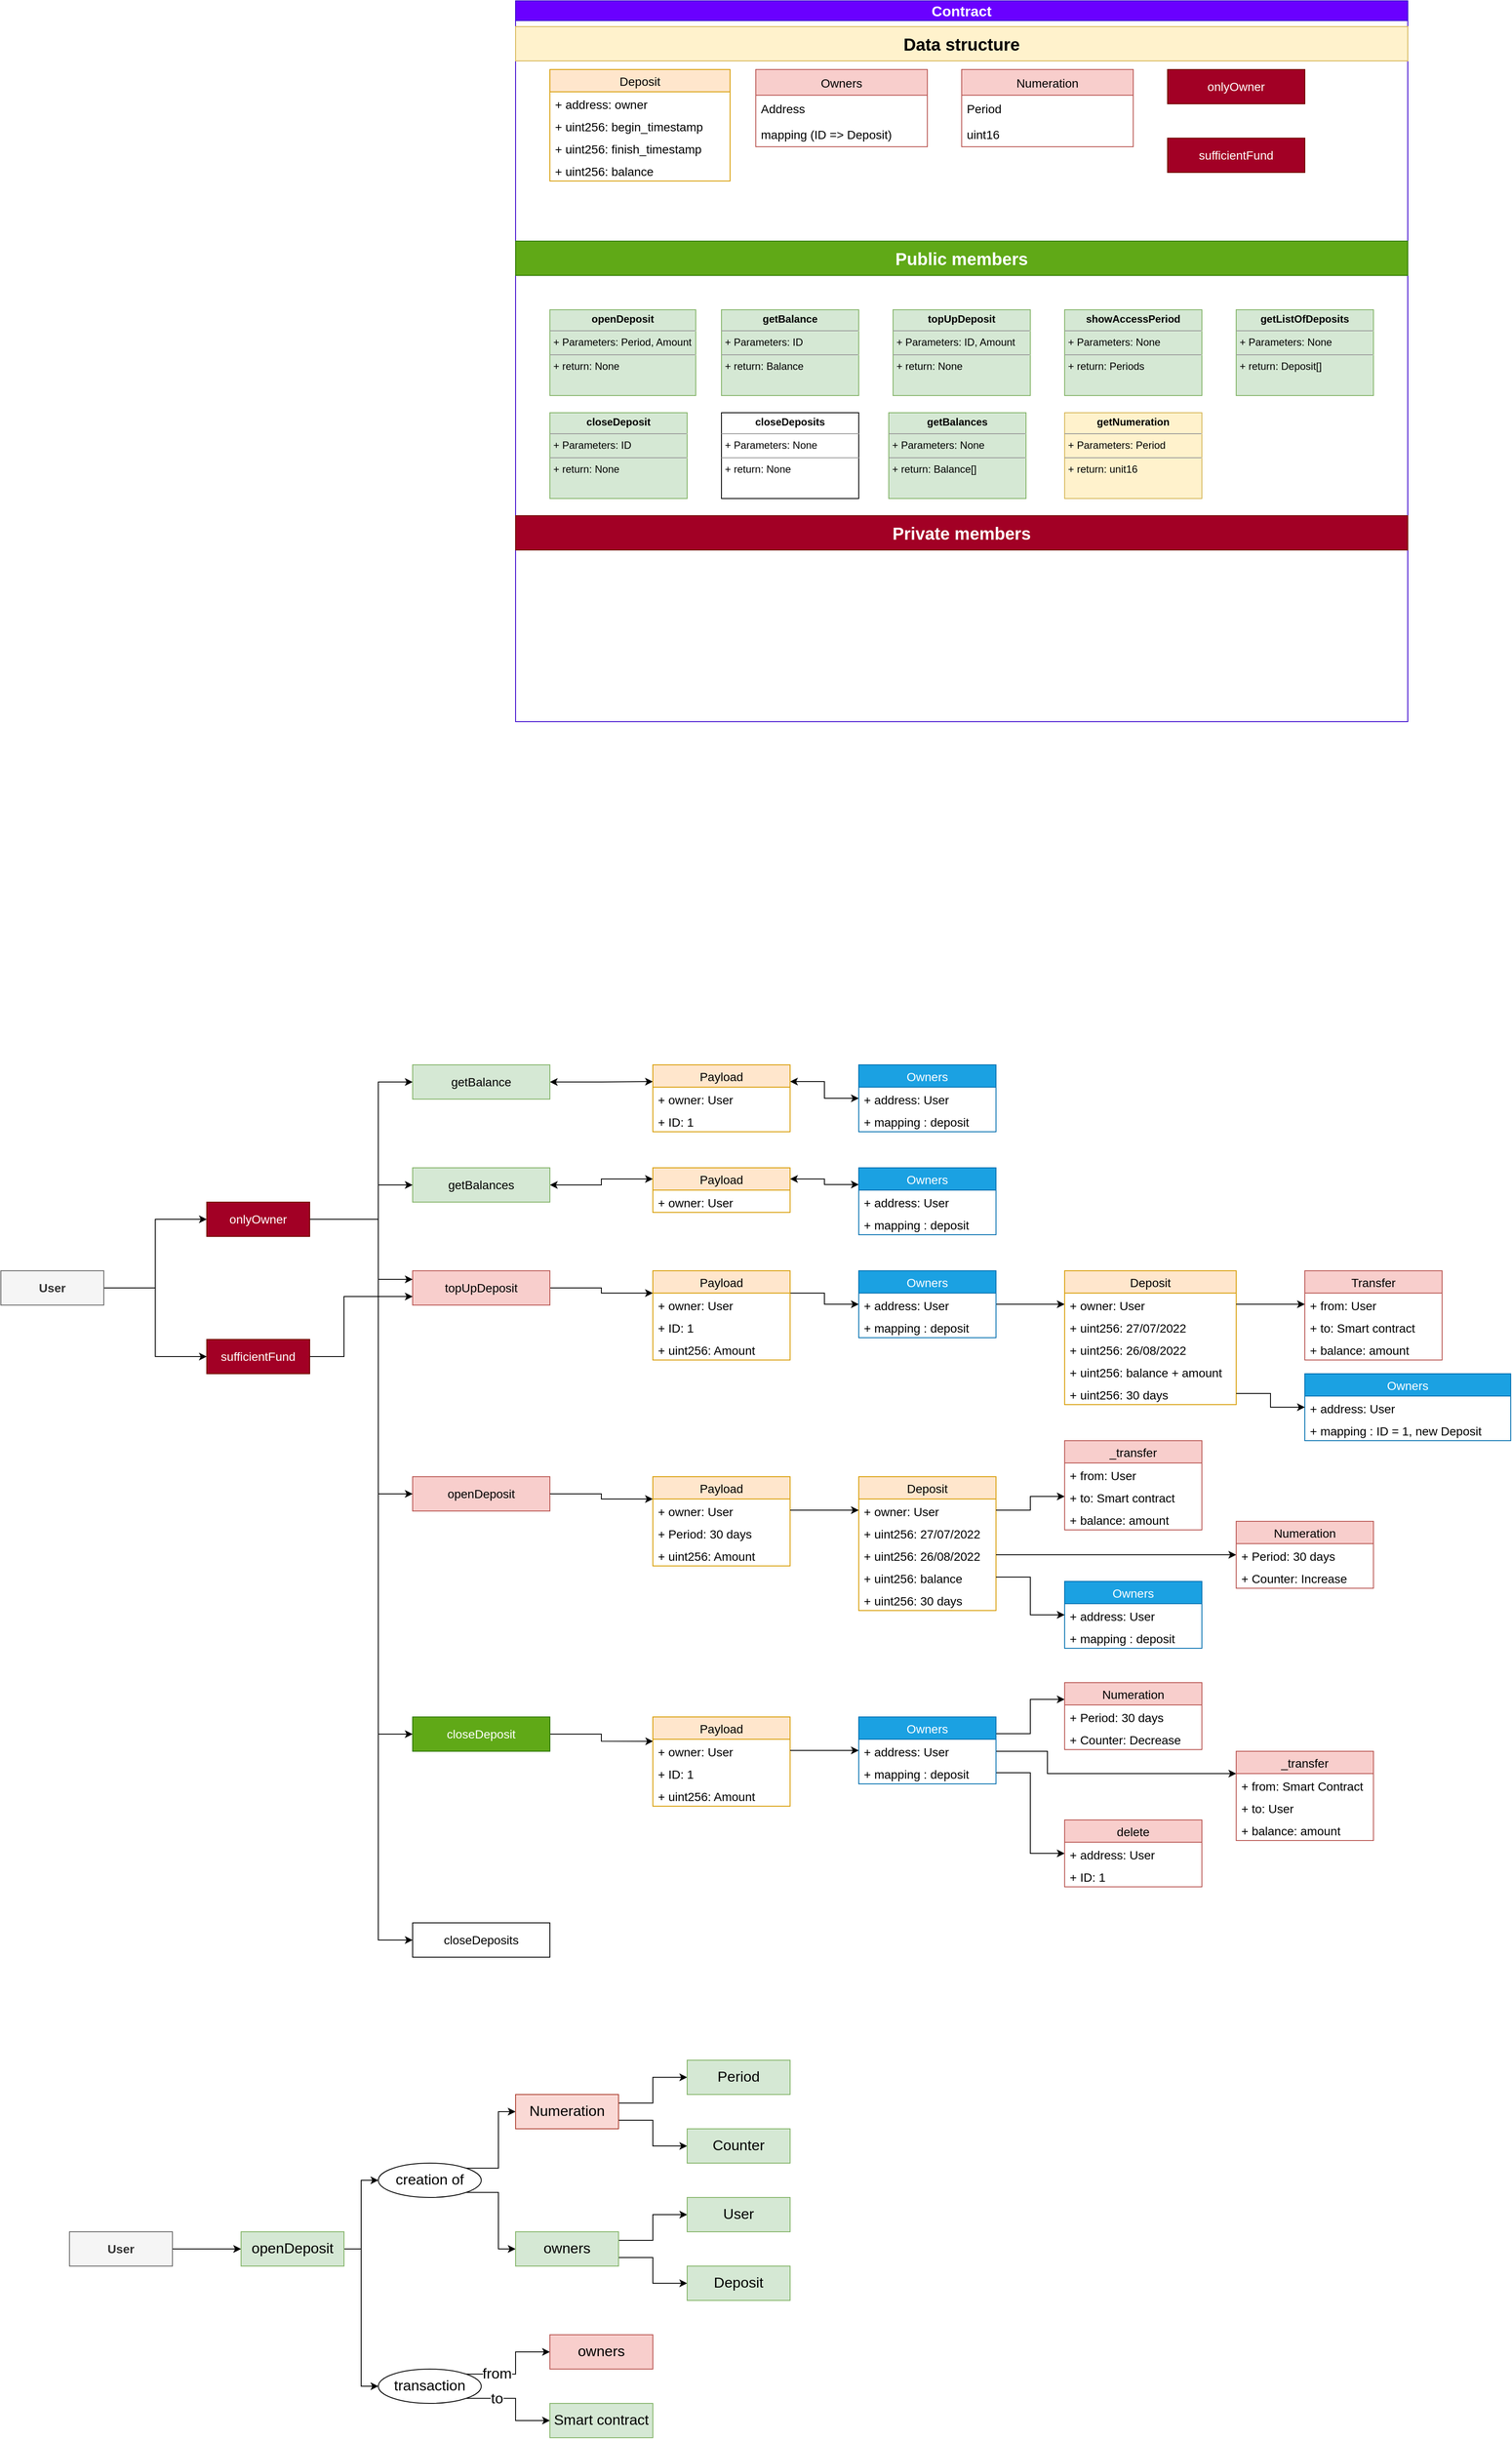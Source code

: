 <mxfile version="19.0.3" type="device"><diagram id="0pJecM3K5SQ004dJm0f8" name="MoneyBox"><mxGraphModel dx="1371" dy="2106" grid="1" gridSize="10" guides="1" tooltips="1" connect="1" arrows="1" fold="1" page="1" pageScale="1" pageWidth="850" pageHeight="1100" math="0" shadow="0"><root><mxCell id="0"/><mxCell id="1" parent="0"/><mxCell id="o9rMFp6t2Yc2cJ548fC6-114" style="edgeStyle=orthogonalEdgeStyle;rounded=0;orthogonalLoop=1;jettySize=auto;html=1;exitX=1;exitY=0.5;exitDx=0;exitDy=0;entryX=0;entryY=0.5;entryDx=0;entryDy=0;fontSize=20;" edge="1" parent="1" source="o9rMFp6t2Yc2cJ548fC6-1" target="o9rMFp6t2Yc2cJ548fC6-111"><mxGeometry relative="1" as="geometry"/></mxCell><mxCell id="o9rMFp6t2Yc2cJ548fC6-115" style="edgeStyle=orthogonalEdgeStyle;rounded=0;orthogonalLoop=1;jettySize=auto;html=1;exitX=1;exitY=0.5;exitDx=0;exitDy=0;entryX=0;entryY=0.5;entryDx=0;entryDy=0;fontSize=20;" edge="1" parent="1" source="o9rMFp6t2Yc2cJ548fC6-1" target="o9rMFp6t2Yc2cJ548fC6-112"><mxGeometry relative="1" as="geometry"/></mxCell><mxCell id="o9rMFp6t2Yc2cJ548fC6-1" value="User" style="rounded=0;whiteSpace=wrap;html=1;fontSize=14;fontStyle=1;fillColor=#f5f5f5;fontColor=#333333;strokeColor=#666666;" vertex="1" parent="1"><mxGeometry x="80" y="880" width="120" height="40" as="geometry"/></mxCell><mxCell id="o9rMFp6t2Yc2cJ548fC6-133" style="edgeStyle=orthogonalEdgeStyle;rounded=0;orthogonalLoop=1;jettySize=auto;html=1;exitX=1;exitY=0.5;exitDx=0;exitDy=0;entryX=0;entryY=0.25;entryDx=0;entryDy=0;fontSize=20;startArrow=classic;startFill=1;" edge="1" parent="1" source="o9rMFp6t2Yc2cJ548fC6-7" target="o9rMFp6t2Yc2cJ548fC6-130"><mxGeometry relative="1" as="geometry"/></mxCell><mxCell id="o9rMFp6t2Yc2cJ548fC6-7" value="getBalances" style="rounded=0;whiteSpace=wrap;html=1;fontSize=14;fillColor=#d5e8d4;strokeColor=#82b366;" vertex="1" parent="1"><mxGeometry x="560" y="760" width="160" height="40" as="geometry"/></mxCell><mxCell id="o9rMFp6t2Yc2cJ548fC6-86" style="edgeStyle=orthogonalEdgeStyle;rounded=0;orthogonalLoop=1;jettySize=auto;html=1;exitX=1;exitY=0.5;exitDx=0;exitDy=0;entryX=0;entryY=0.25;entryDx=0;entryDy=0;fontSize=20;" edge="1" parent="1" source="o9rMFp6t2Yc2cJ548fC6-8" target="o9rMFp6t2Yc2cJ548fC6-82"><mxGeometry relative="1" as="geometry"/></mxCell><mxCell id="o9rMFp6t2Yc2cJ548fC6-8" value="topUpDeposit" style="rounded=0;whiteSpace=wrap;html=1;fontSize=14;fillColor=#f8cecc;strokeColor=#b85450;" vertex="1" parent="1"><mxGeometry x="560" y="880" width="160" height="40" as="geometry"/></mxCell><mxCell id="o9rMFp6t2Yc2cJ548fC6-9" value="openDeposit" style="rounded=0;whiteSpace=wrap;html=1;fontSize=14;fillColor=#f8cecc;strokeColor=#b85450;" vertex="1" parent="1"><mxGeometry x="560" y="1120" width="160" height="40" as="geometry"/></mxCell><mxCell id="o9rMFp6t2Yc2cJ548fC6-144" style="edgeStyle=orthogonalEdgeStyle;rounded=0;orthogonalLoop=1;jettySize=auto;html=1;exitX=1;exitY=0.5;exitDx=0;exitDy=0;entryX=0.002;entryY=0.09;entryDx=0;entryDy=0;entryPerimeter=0;fontSize=20;startArrow=none;startFill=0;" edge="1" parent="1" source="o9rMFp6t2Yc2cJ548fC6-10" target="o9rMFp6t2Yc2cJ548fC6-140"><mxGeometry relative="1" as="geometry"/></mxCell><mxCell id="o9rMFp6t2Yc2cJ548fC6-10" value="closeDeposit" style="rounded=0;whiteSpace=wrap;html=1;fontSize=14;fillColor=#60a917;fontColor=#ffffff;strokeColor=#2D7600;" vertex="1" parent="1"><mxGeometry x="560" y="1400" width="160" height="40" as="geometry"/></mxCell><mxCell id="o9rMFp6t2Yc2cJ548fC6-22" value="Contract" style="swimlane;fontSize=17;fillColor=#6a00ff;strokeColor=#3700CC;fontColor=#ffffff;verticalAlign=bottom;" vertex="1" parent="1"><mxGeometry x="680" y="-600" width="1040" height="840" as="geometry"/></mxCell><mxCell id="o9rMFp6t2Yc2cJ548fC6-2" value="Deposit" style="swimlane;fontStyle=0;childLayout=stackLayout;horizontal=1;startSize=26;fillColor=#ffe6cc;horizontalStack=0;resizeParent=1;resizeParentMax=0;resizeLast=0;collapsible=1;marginBottom=0;fontSize=14;strokeColor=#d79b00;" vertex="1" parent="o9rMFp6t2Yc2cJ548fC6-22"><mxGeometry x="40" y="80" width="210" height="130" as="geometry"/></mxCell><mxCell id="o9rMFp6t2Yc2cJ548fC6-3" value="+ address: owner " style="text;strokeColor=none;fillColor=none;align=left;verticalAlign=top;spacingLeft=4;spacingRight=4;overflow=hidden;rotatable=0;points=[[0,0.5],[1,0.5]];portConstraint=eastwest;fontSize=14;" vertex="1" parent="o9rMFp6t2Yc2cJ548fC6-2"><mxGeometry y="26" width="210" height="26" as="geometry"/></mxCell><mxCell id="o9rMFp6t2Yc2cJ548fC6-4" value="+ uint256: begin_timestamp" style="text;strokeColor=none;fillColor=none;align=left;verticalAlign=top;spacingLeft=4;spacingRight=4;overflow=hidden;rotatable=0;points=[[0,0.5],[1,0.5]];portConstraint=eastwest;fontSize=14;" vertex="1" parent="o9rMFp6t2Yc2cJ548fC6-2"><mxGeometry y="52" width="210" height="26" as="geometry"/></mxCell><mxCell id="o9rMFp6t2Yc2cJ548fC6-5" value="+ uint256: finish_timestamp" style="text;strokeColor=none;fillColor=none;align=left;verticalAlign=top;spacingLeft=4;spacingRight=4;overflow=hidden;rotatable=0;points=[[0,0.5],[1,0.5]];portConstraint=eastwest;fontSize=14;" vertex="1" parent="o9rMFp6t2Yc2cJ548fC6-2"><mxGeometry y="78" width="210" height="26" as="geometry"/></mxCell><mxCell id="o9rMFp6t2Yc2cJ548fC6-6" value="+ uint256: balance" style="text;strokeColor=none;fillColor=none;align=left;verticalAlign=top;spacingLeft=4;spacingRight=4;overflow=hidden;rotatable=0;points=[[0,0.5],[1,0.5]];portConstraint=eastwest;fontSize=14;" vertex="1" parent="o9rMFp6t2Yc2cJ548fC6-2"><mxGeometry y="104" width="210" height="26" as="geometry"/></mxCell><mxCell id="o9rMFp6t2Yc2cJ548fC6-34" value="Owners" style="swimlane;fontStyle=0;childLayout=stackLayout;horizontal=1;startSize=30;horizontalStack=0;resizeParent=1;resizeParentMax=0;resizeLast=0;collapsible=1;marginBottom=0;fontSize=14;fillColor=#f8cecc;strokeColor=#b85450;" vertex="1" parent="o9rMFp6t2Yc2cJ548fC6-22"><mxGeometry x="280" y="80" width="200" height="90" as="geometry"/></mxCell><mxCell id="o9rMFp6t2Yc2cJ548fC6-35" value="Address" style="text;strokeColor=none;fillColor=none;align=left;verticalAlign=middle;spacingLeft=4;spacingRight=4;overflow=hidden;points=[[0,0.5],[1,0.5]];portConstraint=eastwest;rotatable=0;fontSize=14;" vertex="1" parent="o9rMFp6t2Yc2cJ548fC6-34"><mxGeometry y="30" width="200" height="30" as="geometry"/></mxCell><mxCell id="o9rMFp6t2Yc2cJ548fC6-36" value="mapping (ID =&gt; Deposit)" style="text;strokeColor=none;fillColor=none;align=left;verticalAlign=middle;spacingLeft=4;spacingRight=4;overflow=hidden;points=[[0,0.5],[1,0.5]];portConstraint=eastwest;rotatable=0;fontSize=14;" vertex="1" parent="o9rMFp6t2Yc2cJ548fC6-34"><mxGeometry y="60" width="200" height="30" as="geometry"/></mxCell><mxCell id="o9rMFp6t2Yc2cJ548fC6-109" value="onlyOwner" style="rounded=0;whiteSpace=wrap;html=1;fontSize=14;fillColor=#a20025;strokeColor=#6F0000;fontColor=#ffffff;" vertex="1" parent="o9rMFp6t2Yc2cJ548fC6-22"><mxGeometry x="760" y="80" width="160" height="40" as="geometry"/></mxCell><mxCell id="o9rMFp6t2Yc2cJ548fC6-110" value="sufficientFund" style="rounded=0;whiteSpace=wrap;html=1;fontSize=14;fillColor=#a20025;strokeColor=#6F0000;fontColor=#ffffff;" vertex="1" parent="o9rMFp6t2Yc2cJ548fC6-22"><mxGeometry x="760" y="160" width="160" height="40" as="geometry"/></mxCell><mxCell id="o9rMFp6t2Yc2cJ548fC6-145" value="Private members" style="rounded=0;whiteSpace=wrap;html=1;fontSize=20;fillColor=#a20025;fontColor=#ffffff;strokeColor=#6F0000;fontStyle=1" vertex="1" parent="o9rMFp6t2Yc2cJ548fC6-22"><mxGeometry y="600" width="1040" height="40" as="geometry"/></mxCell><mxCell id="o9rMFp6t2Yc2cJ548fC6-146" value="Public members" style="rounded=0;whiteSpace=wrap;html=1;fontSize=20;fillColor=#60a917;fontColor=#ffffff;strokeColor=#2D7600;fontStyle=1" vertex="1" parent="o9rMFp6t2Yc2cJ548fC6-22"><mxGeometry y="280" width="1040" height="40" as="geometry"/></mxCell><mxCell id="o9rMFp6t2Yc2cJ548fC6-147" value="Data structure" style="rounded=0;whiteSpace=wrap;html=1;fontSize=20;fillColor=#fff2cc;strokeColor=#d6b656;fontStyle=1" vertex="1" parent="o9rMFp6t2Yc2cJ548fC6-22"><mxGeometry y="30" width="1040" height="40" as="geometry"/></mxCell><mxCell id="o9rMFp6t2Yc2cJ548fC6-163" value="&lt;p style=&quot;margin:0px;margin-top:4px;text-align:center;&quot;&gt;&lt;b&gt;getBalance&lt;/b&gt;&lt;/p&gt;&lt;hr size=&quot;1&quot;&gt;&lt;p style=&quot;margin:0px;margin-left:4px;&quot;&gt;+ Parameters: ID&lt;/p&gt;&lt;hr size=&quot;1&quot;&gt;&lt;p style=&quot;margin:0px;margin-left:4px;&quot;&gt;+ return: Balance&lt;/p&gt;" style="verticalAlign=top;align=left;overflow=fill;fontSize=12;fontFamily=Helvetica;html=1;fillColor=#d5e8d4;strokeColor=#82b366;" vertex="1" parent="o9rMFp6t2Yc2cJ548fC6-22"><mxGeometry x="240" y="360" width="160" height="100" as="geometry"/></mxCell><mxCell id="o9rMFp6t2Yc2cJ548fC6-164" value="&lt;p style=&quot;margin:0px;margin-top:4px;text-align:center;&quot;&gt;&lt;b&gt;getBalances&lt;/b&gt;&lt;/p&gt;&lt;hr size=&quot;1&quot;&gt;&lt;p style=&quot;margin:0px;margin-left:4px;&quot;&gt;+ Parameters: None&lt;/p&gt;&lt;hr size=&quot;1&quot;&gt;&lt;p style=&quot;margin:0px;margin-left:4px;&quot;&gt;+ return: Balance[]&lt;/p&gt;" style="verticalAlign=top;align=left;overflow=fill;fontSize=12;fontFamily=Helvetica;html=1;fillColor=#d5e8d4;strokeColor=#82b366;" vertex="1" parent="o9rMFp6t2Yc2cJ548fC6-22"><mxGeometry x="435" y="480" width="160" height="100" as="geometry"/></mxCell><mxCell id="o9rMFp6t2Yc2cJ548fC6-165" value="&lt;p style=&quot;margin:0px;margin-top:4px;text-align:center;&quot;&gt;&lt;b&gt;closeDeposit&lt;/b&gt;&lt;/p&gt;&lt;hr size=&quot;1&quot;&gt;&lt;p style=&quot;margin:0px;margin-left:4px;&quot;&gt;+ Parameters: ID&lt;/p&gt;&lt;hr size=&quot;1&quot;&gt;&lt;p style=&quot;margin:0px;margin-left:4px;&quot;&gt;+ return: None&lt;/p&gt;" style="verticalAlign=top;align=left;overflow=fill;fontSize=12;fontFamily=Helvetica;html=1;fillColor=#d5e8d4;strokeColor=#82b366;" vertex="1" parent="o9rMFp6t2Yc2cJ548fC6-22"><mxGeometry x="40" y="480" width="160" height="100" as="geometry"/></mxCell><mxCell id="o9rMFp6t2Yc2cJ548fC6-166" value="&lt;p style=&quot;margin:0px;margin-top:4px;text-align:center;&quot;&gt;&lt;b&gt;openDeposit&lt;/b&gt;&lt;/p&gt;&lt;hr size=&quot;1&quot;&gt;&lt;p style=&quot;margin:0px;margin-left:4px;&quot;&gt;+ Parameters: Period, Amount&lt;/p&gt;&lt;hr size=&quot;1&quot;&gt;&lt;p style=&quot;margin:0px;margin-left:4px;&quot;&gt;+ return: None&lt;/p&gt;" style="verticalAlign=top;align=left;overflow=fill;fontSize=12;fontFamily=Helvetica;html=1;fillColor=#d5e8d4;strokeColor=#82b366;" vertex="1" parent="o9rMFp6t2Yc2cJ548fC6-22"><mxGeometry x="40" y="360" width="170" height="100" as="geometry"/></mxCell><mxCell id="o9rMFp6t2Yc2cJ548fC6-167" value="&lt;p style=&quot;margin:0px;margin-top:4px;text-align:center;&quot;&gt;&lt;b&gt;topUpDeposit&lt;/b&gt;&lt;/p&gt;&lt;hr size=&quot;1&quot;&gt;&lt;p style=&quot;margin:0px;margin-left:4px;&quot;&gt;+ Parameters: ID, Amount&lt;/p&gt;&lt;hr size=&quot;1&quot;&gt;&lt;p style=&quot;margin:0px;margin-left:4px;&quot;&gt;+ return: None&lt;/p&gt;" style="verticalAlign=top;align=left;overflow=fill;fontSize=12;fontFamily=Helvetica;html=1;fillColor=#d5e8d4;strokeColor=#82b366;" vertex="1" parent="o9rMFp6t2Yc2cJ548fC6-22"><mxGeometry x="440" y="360" width="160" height="100" as="geometry"/></mxCell><mxCell id="o9rMFp6t2Yc2cJ548fC6-168" value="&lt;p style=&quot;margin:0px;margin-top:4px;text-align:center;&quot;&gt;&lt;b&gt;showAccessPeriod&lt;/b&gt;&lt;/p&gt;&lt;hr size=&quot;1&quot;&gt;&lt;p style=&quot;margin:0px;margin-left:4px;&quot;&gt;+ Parameters: None&lt;/p&gt;&lt;hr size=&quot;1&quot;&gt;&lt;p style=&quot;margin:0px;margin-left:4px;&quot;&gt;+ return: Periods&lt;/p&gt;" style="verticalAlign=top;align=left;overflow=fill;fontSize=12;fontFamily=Helvetica;html=1;fillColor=#d5e8d4;strokeColor=#82b366;" vertex="1" parent="o9rMFp6t2Yc2cJ548fC6-22"><mxGeometry x="640" y="360" width="160" height="100" as="geometry"/></mxCell><mxCell id="o9rMFp6t2Yc2cJ548fC6-184" value="Numeration" style="swimlane;fontStyle=0;childLayout=stackLayout;horizontal=1;startSize=30;horizontalStack=0;resizeParent=1;resizeParentMax=0;resizeLast=0;collapsible=1;marginBottom=0;fontSize=14;fillColor=#f8cecc;strokeColor=#b85450;" vertex="1" parent="o9rMFp6t2Yc2cJ548fC6-22"><mxGeometry x="520" y="80" width="200" height="90" as="geometry"/></mxCell><mxCell id="o9rMFp6t2Yc2cJ548fC6-185" value="Period" style="text;strokeColor=none;fillColor=none;align=left;verticalAlign=middle;spacingLeft=4;spacingRight=4;overflow=hidden;points=[[0,0.5],[1,0.5]];portConstraint=eastwest;rotatable=0;fontSize=14;" vertex="1" parent="o9rMFp6t2Yc2cJ548fC6-184"><mxGeometry y="30" width="200" height="30" as="geometry"/></mxCell><mxCell id="o9rMFp6t2Yc2cJ548fC6-186" value="uint16" style="text;strokeColor=none;fillColor=none;align=left;verticalAlign=middle;spacingLeft=4;spacingRight=4;overflow=hidden;points=[[0,0.5],[1,0.5]];portConstraint=eastwest;rotatable=0;fontSize=14;" vertex="1" parent="o9rMFp6t2Yc2cJ548fC6-184"><mxGeometry y="60" width="200" height="30" as="geometry"/></mxCell><mxCell id="o9rMFp6t2Yc2cJ548fC6-201" value="&lt;p style=&quot;margin:0px;margin-top:4px;text-align:center;&quot;&gt;&lt;b&gt;getNumeration&lt;/b&gt;&lt;/p&gt;&lt;hr size=&quot;1&quot;&gt;&lt;p style=&quot;margin:0px;margin-left:4px;&quot;&gt;+ Parameters: Period&lt;/p&gt;&lt;hr size=&quot;1&quot;&gt;&lt;p style=&quot;margin:0px;margin-left:4px;&quot;&gt;+ return: unit16&lt;/p&gt;" style="verticalAlign=top;align=left;overflow=fill;fontSize=12;fontFamily=Helvetica;html=1;fillColor=#fff2cc;strokeColor=#d6b656;" vertex="1" parent="o9rMFp6t2Yc2cJ548fC6-22"><mxGeometry x="640" y="480" width="160" height="100" as="geometry"/></mxCell><mxCell id="o9rMFp6t2Yc2cJ548fC6-243" value="&lt;p style=&quot;margin:0px;margin-top:4px;text-align:center;&quot;&gt;&lt;b&gt;closeDeposits&lt;/b&gt;&lt;/p&gt;&lt;hr size=&quot;1&quot;&gt;&lt;p style=&quot;margin:0px;margin-left:4px;&quot;&gt;+ Parameters: None&lt;/p&gt;&lt;hr size=&quot;1&quot;&gt;&lt;p style=&quot;margin:0px;margin-left:4px;&quot;&gt;+ return: None&lt;/p&gt;" style="verticalAlign=top;align=left;overflow=fill;fontSize=12;fontFamily=Helvetica;html=1;fillColor=none;" vertex="1" parent="o9rMFp6t2Yc2cJ548fC6-22"><mxGeometry x="240" y="480" width="160" height="100" as="geometry"/></mxCell><mxCell id="o9rMFp6t2Yc2cJ548fC6-246" value="&lt;p style=&quot;margin:0px;margin-top:4px;text-align:center;&quot;&gt;&lt;b&gt;getListOfDeposits&lt;/b&gt;&lt;/p&gt;&lt;hr size=&quot;1&quot;&gt;&lt;p style=&quot;margin:0px;margin-left:4px;&quot;&gt;+ Parameters: None&lt;/p&gt;&lt;hr size=&quot;1&quot;&gt;&lt;p style=&quot;margin:0px;margin-left:4px;&quot;&gt;+ return: Deposit[]&lt;/p&gt;" style="verticalAlign=top;align=left;overflow=fill;fontSize=12;fontFamily=Helvetica;html=1;fillColor=#d5e8d4;strokeColor=#82b366;" vertex="1" parent="o9rMFp6t2Yc2cJ548fC6-22"><mxGeometry x="840" y="360" width="160" height="100" as="geometry"/></mxCell><mxCell id="o9rMFp6t2Yc2cJ548fC6-78" style="edgeStyle=orthogonalEdgeStyle;rounded=0;orthogonalLoop=1;jettySize=auto;html=1;entryX=0;entryY=0.25;entryDx=0;entryDy=0;fontSize=20;exitX=1;exitY=0.5;exitDx=0;exitDy=0;" edge="1" parent="1" source="o9rMFp6t2Yc2cJ548fC6-9" target="o9rMFp6t2Yc2cJ548fC6-45"><mxGeometry relative="1" as="geometry"><mxPoint x="760" y="1060" as="sourcePoint"/></mxGeometry></mxCell><mxCell id="o9rMFp6t2Yc2cJ548fC6-39" value="Deposit" style="swimlane;fontStyle=0;childLayout=stackLayout;horizontal=1;startSize=26;fillColor=#ffe6cc;horizontalStack=0;resizeParent=1;resizeParentMax=0;resizeLast=0;collapsible=1;marginBottom=0;fontSize=14;strokeColor=#d79b00;" vertex="1" parent="1"><mxGeometry x="1080" y="1120" width="160" height="156" as="geometry"/></mxCell><mxCell id="o9rMFp6t2Yc2cJ548fC6-40" value="+ owner: User " style="text;strokeColor=none;fillColor=none;align=left;verticalAlign=top;spacingLeft=4;spacingRight=4;overflow=hidden;rotatable=0;points=[[0,0.5],[1,0.5]];portConstraint=eastwest;fontSize=14;" vertex="1" parent="o9rMFp6t2Yc2cJ548fC6-39"><mxGeometry y="26" width="160" height="26" as="geometry"/></mxCell><mxCell id="o9rMFp6t2Yc2cJ548fC6-41" value="+ uint256: 27/07/2022" style="text;strokeColor=none;fillColor=none;align=left;verticalAlign=top;spacingLeft=4;spacingRight=4;overflow=hidden;rotatable=0;points=[[0,0.5],[1,0.5]];portConstraint=eastwest;fontSize=14;" vertex="1" parent="o9rMFp6t2Yc2cJ548fC6-39"><mxGeometry y="52" width="160" height="26" as="geometry"/></mxCell><mxCell id="o9rMFp6t2Yc2cJ548fC6-42" value="+ uint256: 26/08/2022" style="text;strokeColor=none;fillColor=none;align=left;verticalAlign=top;spacingLeft=4;spacingRight=4;overflow=hidden;rotatable=0;points=[[0,0.5],[1,0.5]];portConstraint=eastwest;fontSize=14;" vertex="1" parent="o9rMFp6t2Yc2cJ548fC6-39"><mxGeometry y="78" width="160" height="26" as="geometry"/></mxCell><mxCell id="o9rMFp6t2Yc2cJ548fC6-43" value="+ uint256: balance" style="text;strokeColor=none;fillColor=none;align=left;verticalAlign=top;spacingLeft=4;spacingRight=4;overflow=hidden;rotatable=0;points=[[0,0.5],[1,0.5]];portConstraint=eastwest;fontSize=14;" vertex="1" parent="o9rMFp6t2Yc2cJ548fC6-39"><mxGeometry y="104" width="160" height="26" as="geometry"/></mxCell><mxCell id="o9rMFp6t2Yc2cJ548fC6-64" value="+ uint256: 30 days" style="text;strokeColor=none;fillColor=none;align=left;verticalAlign=top;spacingLeft=4;spacingRight=4;overflow=hidden;rotatable=0;points=[[0,0.5],[1,0.5]];portConstraint=eastwest;fontSize=14;" vertex="1" parent="o9rMFp6t2Yc2cJ548fC6-39"><mxGeometry y="130" width="160" height="26" as="geometry"/></mxCell><mxCell id="o9rMFp6t2Yc2cJ548fC6-45" value="Payload" style="swimlane;fontStyle=0;childLayout=stackLayout;horizontal=1;startSize=26;fillColor=#ffe6cc;horizontalStack=0;resizeParent=1;resizeParentMax=0;resizeLast=0;collapsible=1;marginBottom=0;fontSize=14;strokeColor=#d79b00;" vertex="1" parent="1"><mxGeometry x="840" y="1120" width="160" height="104" as="geometry"/></mxCell><mxCell id="o9rMFp6t2Yc2cJ548fC6-46" value="+ owner: User " style="text;strokeColor=none;fillColor=none;align=left;verticalAlign=top;spacingLeft=4;spacingRight=4;overflow=hidden;rotatable=0;points=[[0,0.5],[1,0.5]];portConstraint=eastwest;fontSize=14;" vertex="1" parent="o9rMFp6t2Yc2cJ548fC6-45"><mxGeometry y="26" width="160" height="26" as="geometry"/></mxCell><mxCell id="o9rMFp6t2Yc2cJ548fC6-48" value="+ Period: 30 days" style="text;strokeColor=none;fillColor=none;align=left;verticalAlign=top;spacingLeft=4;spacingRight=4;overflow=hidden;rotatable=0;points=[[0,0.5],[1,0.5]];portConstraint=eastwest;fontSize=14;" vertex="1" parent="o9rMFp6t2Yc2cJ548fC6-45"><mxGeometry y="52" width="160" height="26" as="geometry"/></mxCell><mxCell id="o9rMFp6t2Yc2cJ548fC6-49" value="+ uint256: Amount" style="text;strokeColor=none;fillColor=none;align=left;verticalAlign=top;spacingLeft=4;spacingRight=4;overflow=hidden;rotatable=0;points=[[0,0.5],[1,0.5]];portConstraint=eastwest;fontSize=14;" vertex="1" parent="o9rMFp6t2Yc2cJ548fC6-45"><mxGeometry y="78" width="160" height="26" as="geometry"/></mxCell><mxCell id="o9rMFp6t2Yc2cJ548fC6-51" value="_transfer" style="swimlane;fontStyle=0;childLayout=stackLayout;horizontal=1;startSize=26;fillColor=#f8cecc;horizontalStack=0;resizeParent=1;resizeParentMax=0;resizeLast=0;collapsible=1;marginBottom=0;fontSize=14;strokeColor=#b85450;" vertex="1" parent="1"><mxGeometry x="1320" y="1078" width="160" height="104" as="geometry"/></mxCell><mxCell id="o9rMFp6t2Yc2cJ548fC6-52" value="+ from: User " style="text;strokeColor=none;fillColor=none;align=left;verticalAlign=top;spacingLeft=4;spacingRight=4;overflow=hidden;rotatable=0;points=[[0,0.5],[1,0.5]];portConstraint=eastwest;fontSize=14;" vertex="1" parent="o9rMFp6t2Yc2cJ548fC6-51"><mxGeometry y="26" width="160" height="26" as="geometry"/></mxCell><mxCell id="o9rMFp6t2Yc2cJ548fC6-53" value="+ to: Smart contract" style="text;strokeColor=none;fillColor=none;align=left;verticalAlign=top;spacingLeft=4;spacingRight=4;overflow=hidden;rotatable=0;points=[[0,0.5],[1,0.5]];portConstraint=eastwest;fontSize=14;" vertex="1" parent="o9rMFp6t2Yc2cJ548fC6-51"><mxGeometry y="52" width="160" height="26" as="geometry"/></mxCell><mxCell id="o9rMFp6t2Yc2cJ548fC6-54" value="+ balance: amount" style="text;strokeColor=none;fillColor=none;align=left;verticalAlign=top;spacingLeft=4;spacingRight=4;overflow=hidden;rotatable=0;points=[[0,0.5],[1,0.5]];portConstraint=eastwest;fontSize=14;" vertex="1" parent="o9rMFp6t2Yc2cJ548fC6-51"><mxGeometry y="78" width="160" height="26" as="geometry"/></mxCell><mxCell id="o9rMFp6t2Yc2cJ548fC6-57" style="edgeStyle=orthogonalEdgeStyle;rounded=0;orthogonalLoop=1;jettySize=auto;html=1;exitX=1;exitY=0.5;exitDx=0;exitDy=0;entryX=0;entryY=0.5;entryDx=0;entryDy=0;fontSize=20;" edge="1" parent="1" source="o9rMFp6t2Yc2cJ548fC6-40" target="o9rMFp6t2Yc2cJ548fC6-53"><mxGeometry relative="1" as="geometry"/></mxCell><mxCell id="o9rMFp6t2Yc2cJ548fC6-58" value="Owners" style="swimlane;fontStyle=0;childLayout=stackLayout;horizontal=1;startSize=26;fillColor=#1ba1e2;horizontalStack=0;resizeParent=1;resizeParentMax=0;resizeLast=0;collapsible=1;marginBottom=0;fontSize=14;strokeColor=#006EAF;fontColor=#ffffff;" vertex="1" parent="1"><mxGeometry x="1320" y="1242" width="160" height="78" as="geometry"/></mxCell><mxCell id="o9rMFp6t2Yc2cJ548fC6-59" value="+ address: User " style="text;strokeColor=none;fillColor=none;align=left;verticalAlign=top;spacingLeft=4;spacingRight=4;overflow=hidden;rotatable=0;points=[[0,0.5],[1,0.5]];portConstraint=eastwest;fontSize=14;" vertex="1" parent="o9rMFp6t2Yc2cJ548fC6-58"><mxGeometry y="26" width="160" height="26" as="geometry"/></mxCell><mxCell id="o9rMFp6t2Yc2cJ548fC6-60" value="+ mapping : deposit" style="text;strokeColor=none;fillColor=none;align=left;verticalAlign=top;spacingLeft=4;spacingRight=4;overflow=hidden;rotatable=0;points=[[0,0.5],[1,0.5]];portConstraint=eastwest;fontSize=14;" vertex="1" parent="o9rMFp6t2Yc2cJ548fC6-58"><mxGeometry y="52" width="160" height="26" as="geometry"/></mxCell><mxCell id="o9rMFp6t2Yc2cJ548fC6-62" style="edgeStyle=orthogonalEdgeStyle;rounded=0;orthogonalLoop=1;jettySize=auto;html=1;exitX=1;exitY=0.5;exitDx=0;exitDy=0;entryX=0;entryY=0.5;entryDx=0;entryDy=0;fontSize=20;" edge="1" parent="1" source="o9rMFp6t2Yc2cJ548fC6-43" target="o9rMFp6t2Yc2cJ548fC6-59"><mxGeometry relative="1" as="geometry"/></mxCell><mxCell id="o9rMFp6t2Yc2cJ548fC6-73" style="edgeStyle=orthogonalEdgeStyle;rounded=0;orthogonalLoop=1;jettySize=auto;html=1;exitX=1;exitY=0.5;exitDx=0;exitDy=0;entryX=0;entryY=0.5;entryDx=0;entryDy=0;fontSize=20;" edge="1" parent="1" source="o9rMFp6t2Yc2cJ548fC6-46" target="o9rMFp6t2Yc2cJ548fC6-40"><mxGeometry relative="1" as="geometry"/></mxCell><mxCell id="o9rMFp6t2Yc2cJ548fC6-123" style="edgeStyle=orthogonalEdgeStyle;rounded=0;orthogonalLoop=1;jettySize=auto;html=1;exitX=1;exitY=0.5;exitDx=0;exitDy=0;fontSize=20;entryX=0;entryY=0.25;entryDx=0;entryDy=0;startArrow=classic;startFill=1;" edge="1" parent="1" source="o9rMFp6t2Yc2cJ548fC6-79" target="o9rMFp6t2Yc2cJ548fC6-125"><mxGeometry relative="1" as="geometry"><mxPoint x="840" y="700.667" as="targetPoint"/></mxGeometry></mxCell><mxCell id="o9rMFp6t2Yc2cJ548fC6-79" value="getBalance" style="rounded=0;whiteSpace=wrap;html=1;fontSize=14;fillColor=#d5e8d4;strokeColor=#82b366;" vertex="1" parent="1"><mxGeometry x="560" y="640" width="160" height="40" as="geometry"/></mxCell><mxCell id="o9rMFp6t2Yc2cJ548fC6-88" style="edgeStyle=orthogonalEdgeStyle;rounded=0;orthogonalLoop=1;jettySize=auto;html=1;exitX=1;exitY=0.25;exitDx=0;exitDy=0;fontSize=20;entryX=0;entryY=0.5;entryDx=0;entryDy=0;" edge="1" parent="1" source="o9rMFp6t2Yc2cJ548fC6-82" target="o9rMFp6t2Yc2cJ548fC6-193"><mxGeometry relative="1" as="geometry"><mxPoint x="1080" y="900.067" as="targetPoint"/></mxGeometry></mxCell><mxCell id="o9rMFp6t2Yc2cJ548fC6-82" value="Payload" style="swimlane;fontStyle=0;childLayout=stackLayout;horizontal=1;startSize=26;fillColor=#ffe6cc;horizontalStack=0;resizeParent=1;resizeParentMax=0;resizeLast=0;collapsible=1;marginBottom=0;fontSize=14;strokeColor=#d79b00;" vertex="1" parent="1"><mxGeometry x="840" y="880" width="160" height="104" as="geometry"/></mxCell><mxCell id="o9rMFp6t2Yc2cJ548fC6-83" value="+ owner: User " style="text;strokeColor=none;fillColor=none;align=left;verticalAlign=top;spacingLeft=4;spacingRight=4;overflow=hidden;rotatable=0;points=[[0,0.5],[1,0.5]];portConstraint=eastwest;fontSize=14;" vertex="1" parent="o9rMFp6t2Yc2cJ548fC6-82"><mxGeometry y="26" width="160" height="26" as="geometry"/></mxCell><mxCell id="o9rMFp6t2Yc2cJ548fC6-84" value="+ ID: 1" style="text;strokeColor=none;fillColor=none;align=left;verticalAlign=top;spacingLeft=4;spacingRight=4;overflow=hidden;rotatable=0;points=[[0,0.5],[1,0.5]];portConstraint=eastwest;fontSize=14;" vertex="1" parent="o9rMFp6t2Yc2cJ548fC6-82"><mxGeometry y="52" width="160" height="26" as="geometry"/></mxCell><mxCell id="o9rMFp6t2Yc2cJ548fC6-85" value="+ uint256: Amount" style="text;strokeColor=none;fillColor=none;align=left;verticalAlign=top;spacingLeft=4;spacingRight=4;overflow=hidden;rotatable=0;points=[[0,0.5],[1,0.5]];portConstraint=eastwest;fontSize=14;" vertex="1" parent="o9rMFp6t2Yc2cJ548fC6-82"><mxGeometry y="78" width="160" height="26" as="geometry"/></mxCell><mxCell id="o9rMFp6t2Yc2cJ548fC6-89" style="edgeStyle=orthogonalEdgeStyle;rounded=0;orthogonalLoop=1;jettySize=auto;html=1;exitX=1;exitY=0.5;exitDx=0;exitDy=0;fontSize=20;entryX=0;entryY=0.5;entryDx=0;entryDy=0;" edge="1" parent="1" source="o9rMFp6t2Yc2cJ548fC6-193" target="o9rMFp6t2Yc2cJ548fC6-91"><mxGeometry relative="1" as="geometry"><mxPoint x="1320" y="850.294" as="targetPoint"/><mxPoint x="1240" y="890" as="sourcePoint"/></mxGeometry></mxCell><mxCell id="o9rMFp6t2Yc2cJ548fC6-90" value="Deposit" style="swimlane;fontStyle=0;childLayout=stackLayout;horizontal=1;startSize=26;fillColor=#ffe6cc;horizontalStack=0;resizeParent=1;resizeParentMax=0;resizeLast=0;collapsible=1;marginBottom=0;fontSize=14;strokeColor=#d79b00;" vertex="1" parent="1"><mxGeometry x="1320" y="880" width="200" height="156" as="geometry"/></mxCell><mxCell id="o9rMFp6t2Yc2cJ548fC6-91" value="+ owner: User " style="text;strokeColor=none;fillColor=none;align=left;verticalAlign=top;spacingLeft=4;spacingRight=4;overflow=hidden;rotatable=0;points=[[0,0.5],[1,0.5]];portConstraint=eastwest;fontSize=14;" vertex="1" parent="o9rMFp6t2Yc2cJ548fC6-90"><mxGeometry y="26" width="200" height="26" as="geometry"/></mxCell><mxCell id="o9rMFp6t2Yc2cJ548fC6-92" value="+ uint256: 27/07/2022" style="text;strokeColor=none;fillColor=none;align=left;verticalAlign=top;spacingLeft=4;spacingRight=4;overflow=hidden;rotatable=0;points=[[0,0.5],[1,0.5]];portConstraint=eastwest;fontSize=14;" vertex="1" parent="o9rMFp6t2Yc2cJ548fC6-90"><mxGeometry y="52" width="200" height="26" as="geometry"/></mxCell><mxCell id="o9rMFp6t2Yc2cJ548fC6-93" value="+ uint256: 26/08/2022" style="text;strokeColor=none;fillColor=none;align=left;verticalAlign=top;spacingLeft=4;spacingRight=4;overflow=hidden;rotatable=0;points=[[0,0.5],[1,0.5]];portConstraint=eastwest;fontSize=14;" vertex="1" parent="o9rMFp6t2Yc2cJ548fC6-90"><mxGeometry y="78" width="200" height="26" as="geometry"/></mxCell><mxCell id="o9rMFp6t2Yc2cJ548fC6-94" value="+ uint256: balance + amount" style="text;strokeColor=none;fillColor=none;align=left;verticalAlign=top;spacingLeft=4;spacingRight=4;overflow=hidden;rotatable=0;points=[[0,0.5],[1,0.5]];portConstraint=eastwest;fontSize=14;" vertex="1" parent="o9rMFp6t2Yc2cJ548fC6-90"><mxGeometry y="104" width="200" height="26" as="geometry"/></mxCell><mxCell id="o9rMFp6t2Yc2cJ548fC6-95" value="+ uint256: 30 days" style="text;strokeColor=none;fillColor=none;align=left;verticalAlign=top;spacingLeft=4;spacingRight=4;overflow=hidden;rotatable=0;points=[[0,0.5],[1,0.5]];portConstraint=eastwest;fontSize=14;" vertex="1" parent="o9rMFp6t2Yc2cJ548fC6-90"><mxGeometry y="130" width="200" height="26" as="geometry"/></mxCell><mxCell id="o9rMFp6t2Yc2cJ548fC6-96" value="Transfer" style="swimlane;fontStyle=0;childLayout=stackLayout;horizontal=1;startSize=26;fillColor=#f8cecc;horizontalStack=0;resizeParent=1;resizeParentMax=0;resizeLast=0;collapsible=1;marginBottom=0;fontSize=14;strokeColor=#b85450;" vertex="1" parent="1"><mxGeometry x="1600" y="880" width="160" height="104" as="geometry"/></mxCell><mxCell id="o9rMFp6t2Yc2cJ548fC6-97" value="+ from: User " style="text;strokeColor=none;fillColor=none;align=left;verticalAlign=top;spacingLeft=4;spacingRight=4;overflow=hidden;rotatable=0;points=[[0,0.5],[1,0.5]];portConstraint=eastwest;fontSize=14;" vertex="1" parent="o9rMFp6t2Yc2cJ548fC6-96"><mxGeometry y="26" width="160" height="26" as="geometry"/></mxCell><mxCell id="o9rMFp6t2Yc2cJ548fC6-98" value="+ to: Smart contract" style="text;strokeColor=none;fillColor=none;align=left;verticalAlign=top;spacingLeft=4;spacingRight=4;overflow=hidden;rotatable=0;points=[[0,0.5],[1,0.5]];portConstraint=eastwest;fontSize=14;" vertex="1" parent="o9rMFp6t2Yc2cJ548fC6-96"><mxGeometry y="52" width="160" height="26" as="geometry"/></mxCell><mxCell id="o9rMFp6t2Yc2cJ548fC6-99" value="+ balance: amount" style="text;strokeColor=none;fillColor=none;align=left;verticalAlign=top;spacingLeft=4;spacingRight=4;overflow=hidden;rotatable=0;points=[[0,0.5],[1,0.5]];portConstraint=eastwest;fontSize=14;" vertex="1" parent="o9rMFp6t2Yc2cJ548fC6-96"><mxGeometry y="78" width="160" height="26" as="geometry"/></mxCell><mxCell id="o9rMFp6t2Yc2cJ548fC6-100" style="edgeStyle=orthogonalEdgeStyle;rounded=0;orthogonalLoop=1;jettySize=auto;html=1;exitX=1;exitY=0.5;exitDx=0;exitDy=0;entryX=0;entryY=0.5;entryDx=0;entryDy=0;fontSize=20;" edge="1" parent="1" source="o9rMFp6t2Yc2cJ548fC6-91" target="o9rMFp6t2Yc2cJ548fC6-97"><mxGeometry relative="1" as="geometry"/></mxCell><mxCell id="o9rMFp6t2Yc2cJ548fC6-104" value="Owners" style="swimlane;fontStyle=0;childLayout=stackLayout;horizontal=1;startSize=26;fillColor=#1ba1e2;horizontalStack=0;resizeParent=1;resizeParentMax=0;resizeLast=0;collapsible=1;marginBottom=0;fontSize=14;strokeColor=#006EAF;fontColor=#ffffff;" vertex="1" parent="1"><mxGeometry x="1600" y="1000" width="240" height="78" as="geometry"/></mxCell><mxCell id="o9rMFp6t2Yc2cJ548fC6-105" value="+ address: User " style="text;strokeColor=none;fillColor=none;align=left;verticalAlign=top;spacingLeft=4;spacingRight=4;overflow=hidden;rotatable=0;points=[[0,0.5],[1,0.5]];portConstraint=eastwest;fontSize=14;" vertex="1" parent="o9rMFp6t2Yc2cJ548fC6-104"><mxGeometry y="26" width="240" height="26" as="geometry"/></mxCell><mxCell id="o9rMFp6t2Yc2cJ548fC6-106" value="+ mapping : ID = 1, new Deposit" style="text;strokeColor=none;fillColor=none;align=left;verticalAlign=top;spacingLeft=4;spacingRight=4;overflow=hidden;rotatable=0;points=[[0,0.5],[1,0.5]];portConstraint=eastwest;fontSize=14;" vertex="1" parent="o9rMFp6t2Yc2cJ548fC6-104"><mxGeometry y="52" width="240" height="26" as="geometry"/></mxCell><mxCell id="o9rMFp6t2Yc2cJ548fC6-107" style="edgeStyle=orthogonalEdgeStyle;rounded=0;orthogonalLoop=1;jettySize=auto;html=1;exitX=1;exitY=0.5;exitDx=0;exitDy=0;entryX=0;entryY=0.5;entryDx=0;entryDy=0;fontSize=20;" edge="1" parent="1" source="o9rMFp6t2Yc2cJ548fC6-95" target="o9rMFp6t2Yc2cJ548fC6-105"><mxGeometry relative="1" as="geometry"/></mxCell><mxCell id="o9rMFp6t2Yc2cJ548fC6-117" style="edgeStyle=orthogonalEdgeStyle;rounded=0;orthogonalLoop=1;jettySize=auto;html=1;exitX=1;exitY=0.5;exitDx=0;exitDy=0;entryX=0;entryY=0.5;entryDx=0;entryDy=0;fontSize=20;" edge="1" parent="1" source="o9rMFp6t2Yc2cJ548fC6-111" target="o9rMFp6t2Yc2cJ548fC6-10"><mxGeometry relative="1" as="geometry"><Array as="points"><mxPoint x="520" y="820"/><mxPoint x="520" y="1420"/></Array></mxGeometry></mxCell><mxCell id="o9rMFp6t2Yc2cJ548fC6-118" style="edgeStyle=orthogonalEdgeStyle;rounded=0;orthogonalLoop=1;jettySize=auto;html=1;exitX=1;exitY=0.5;exitDx=0;exitDy=0;entryX=0;entryY=0.5;entryDx=0;entryDy=0;fontSize=20;" edge="1" parent="1" source="o9rMFp6t2Yc2cJ548fC6-111" target="o9rMFp6t2Yc2cJ548fC6-9"><mxGeometry relative="1" as="geometry"><Array as="points"><mxPoint x="520" y="820"/><mxPoint x="520" y="1140"/></Array></mxGeometry></mxCell><mxCell id="o9rMFp6t2Yc2cJ548fC6-120" style="edgeStyle=orthogonalEdgeStyle;rounded=0;orthogonalLoop=1;jettySize=auto;html=1;exitX=1;exitY=0.5;exitDx=0;exitDy=0;entryX=0;entryY=0.25;entryDx=0;entryDy=0;fontSize=20;" edge="1" parent="1" source="o9rMFp6t2Yc2cJ548fC6-111" target="o9rMFp6t2Yc2cJ548fC6-8"><mxGeometry relative="1" as="geometry"><Array as="points"><mxPoint x="520" y="820"/><mxPoint x="520" y="890"/></Array></mxGeometry></mxCell><mxCell id="o9rMFp6t2Yc2cJ548fC6-121" style="edgeStyle=orthogonalEdgeStyle;rounded=0;orthogonalLoop=1;jettySize=auto;html=1;exitX=1;exitY=0.5;exitDx=0;exitDy=0;entryX=0;entryY=0.5;entryDx=0;entryDy=0;fontSize=20;" edge="1" parent="1" source="o9rMFp6t2Yc2cJ548fC6-111" target="o9rMFp6t2Yc2cJ548fC6-7"><mxGeometry relative="1" as="geometry"><Array as="points"><mxPoint x="520" y="820"/><mxPoint x="520" y="780"/></Array></mxGeometry></mxCell><mxCell id="o9rMFp6t2Yc2cJ548fC6-122" style="edgeStyle=orthogonalEdgeStyle;rounded=0;orthogonalLoop=1;jettySize=auto;html=1;exitX=1;exitY=0.5;exitDx=0;exitDy=0;entryX=0;entryY=0.5;entryDx=0;entryDy=0;fontSize=20;" edge="1" parent="1" source="o9rMFp6t2Yc2cJ548fC6-111" target="o9rMFp6t2Yc2cJ548fC6-79"><mxGeometry relative="1" as="geometry"><Array as="points"><mxPoint x="520" y="820"/><mxPoint x="520" y="660"/></Array></mxGeometry></mxCell><mxCell id="o9rMFp6t2Yc2cJ548fC6-245" style="edgeStyle=orthogonalEdgeStyle;rounded=0;orthogonalLoop=1;jettySize=auto;html=1;exitX=1;exitY=0.5;exitDx=0;exitDy=0;entryX=0;entryY=0.5;entryDx=0;entryDy=0;fontSize=17;startArrow=none;startFill=0;" edge="1" parent="1" source="o9rMFp6t2Yc2cJ548fC6-111" target="o9rMFp6t2Yc2cJ548fC6-244"><mxGeometry relative="1" as="geometry"><Array as="points"><mxPoint x="520" y="820"/><mxPoint x="520" y="1660"/></Array></mxGeometry></mxCell><mxCell id="o9rMFp6t2Yc2cJ548fC6-111" value="onlyOwner" style="rounded=0;whiteSpace=wrap;html=1;fontSize=14;fillColor=#a20025;strokeColor=#6F0000;fontColor=#ffffff;" vertex="1" parent="1"><mxGeometry x="320" y="800" width="120" height="40" as="geometry"/></mxCell><mxCell id="o9rMFp6t2Yc2cJ548fC6-119" style="edgeStyle=orthogonalEdgeStyle;rounded=0;orthogonalLoop=1;jettySize=auto;html=1;exitX=1;exitY=0.5;exitDx=0;exitDy=0;fontSize=20;entryX=0;entryY=0.75;entryDx=0;entryDy=0;" edge="1" parent="1" source="o9rMFp6t2Yc2cJ548fC6-112" target="o9rMFp6t2Yc2cJ548fC6-8"><mxGeometry relative="1" as="geometry"><mxPoint x="560" y="870" as="targetPoint"/><Array as="points"><mxPoint x="480" y="980"/><mxPoint x="480" y="910"/></Array></mxGeometry></mxCell><mxCell id="o9rMFp6t2Yc2cJ548fC6-112" value="sufficientFund" style="rounded=0;whiteSpace=wrap;html=1;fontSize=14;fillColor=#a20025;strokeColor=#6F0000;fontColor=#ffffff;" vertex="1" parent="1"><mxGeometry x="320" y="960" width="120" height="40" as="geometry"/></mxCell><mxCell id="o9rMFp6t2Yc2cJ548fC6-129" style="edgeStyle=orthogonalEdgeStyle;rounded=0;orthogonalLoop=1;jettySize=auto;html=1;exitX=1;exitY=0.25;exitDx=0;exitDy=0;entryX=0;entryY=0.5;entryDx=0;entryDy=0;fontSize=20;startArrow=classic;startFill=1;" edge="1" parent="1" source="o9rMFp6t2Yc2cJ548fC6-125" target="o9rMFp6t2Yc2cJ548fC6-190"><mxGeometry relative="1" as="geometry"><mxPoint x="1080" y="660" as="targetPoint"/></mxGeometry></mxCell><mxCell id="o9rMFp6t2Yc2cJ548fC6-125" value="Payload" style="swimlane;fontStyle=0;childLayout=stackLayout;horizontal=1;startSize=26;fillColor=#ffe6cc;horizontalStack=0;resizeParent=1;resizeParentMax=0;resizeLast=0;collapsible=1;marginBottom=0;fontSize=14;strokeColor=#d79b00;" vertex="1" parent="1"><mxGeometry x="840" y="640" width="160" height="78" as="geometry"/></mxCell><mxCell id="o9rMFp6t2Yc2cJ548fC6-126" value="+ owner: User " style="text;strokeColor=none;fillColor=none;align=left;verticalAlign=top;spacingLeft=4;spacingRight=4;overflow=hidden;rotatable=0;points=[[0,0.5],[1,0.5]];portConstraint=eastwest;fontSize=14;" vertex="1" parent="o9rMFp6t2Yc2cJ548fC6-125"><mxGeometry y="26" width="160" height="26" as="geometry"/></mxCell><mxCell id="o9rMFp6t2Yc2cJ548fC6-127" value="+ ID: 1" style="text;strokeColor=none;fillColor=none;align=left;verticalAlign=top;spacingLeft=4;spacingRight=4;overflow=hidden;rotatable=0;points=[[0,0.5],[1,0.5]];portConstraint=eastwest;fontSize=14;" vertex="1" parent="o9rMFp6t2Yc2cJ548fC6-125"><mxGeometry y="52" width="160" height="26" as="geometry"/></mxCell><mxCell id="o9rMFp6t2Yc2cJ548fC6-138" style="edgeStyle=orthogonalEdgeStyle;rounded=0;orthogonalLoop=1;jettySize=auto;html=1;exitX=1;exitY=0.25;exitDx=0;exitDy=0;entryX=0;entryY=0.25;entryDx=0;entryDy=0;fontSize=20;startArrow=classic;startFill=1;" edge="1" parent="1" source="o9rMFp6t2Yc2cJ548fC6-130" target="o9rMFp6t2Yc2cJ548fC6-134"><mxGeometry relative="1" as="geometry"/></mxCell><mxCell id="o9rMFp6t2Yc2cJ548fC6-130" value="Payload" style="swimlane;fontStyle=0;childLayout=stackLayout;horizontal=1;startSize=26;fillColor=#ffe6cc;horizontalStack=0;resizeParent=1;resizeParentMax=0;resizeLast=0;collapsible=1;marginBottom=0;fontSize=14;strokeColor=#d79b00;" vertex="1" parent="1"><mxGeometry x="840" y="760" width="160" height="52" as="geometry"/></mxCell><mxCell id="o9rMFp6t2Yc2cJ548fC6-131" value="+ owner: User " style="text;strokeColor=none;fillColor=none;align=left;verticalAlign=top;spacingLeft=4;spacingRight=4;overflow=hidden;rotatable=0;points=[[0,0.5],[1,0.5]];portConstraint=eastwest;fontSize=14;" vertex="1" parent="o9rMFp6t2Yc2cJ548fC6-130"><mxGeometry y="26" width="160" height="26" as="geometry"/></mxCell><mxCell id="o9rMFp6t2Yc2cJ548fC6-134" value="Owners" style="swimlane;fontStyle=0;childLayout=stackLayout;horizontal=1;startSize=26;fillColor=#1ba1e2;horizontalStack=0;resizeParent=1;resizeParentMax=0;resizeLast=0;collapsible=1;marginBottom=0;fontSize=14;strokeColor=#006EAF;fontColor=#ffffff;" vertex="1" parent="1"><mxGeometry x="1080" y="760" width="160" height="78" as="geometry"/></mxCell><mxCell id="o9rMFp6t2Yc2cJ548fC6-135" value="+ address: User " style="text;strokeColor=none;fillColor=none;align=left;verticalAlign=top;spacingLeft=4;spacingRight=4;overflow=hidden;rotatable=0;points=[[0,0.5],[1,0.5]];portConstraint=eastwest;fontSize=14;" vertex="1" parent="o9rMFp6t2Yc2cJ548fC6-134"><mxGeometry y="26" width="160" height="26" as="geometry"/></mxCell><mxCell id="o9rMFp6t2Yc2cJ548fC6-136" value="+ mapping : deposit" style="text;strokeColor=none;fillColor=none;align=left;verticalAlign=top;spacingLeft=4;spacingRight=4;overflow=hidden;rotatable=0;points=[[0,0.5],[1,0.5]];portConstraint=eastwest;fontSize=14;" vertex="1" parent="o9rMFp6t2Yc2cJ548fC6-134"><mxGeometry y="52" width="160" height="26" as="geometry"/></mxCell><mxCell id="o9rMFp6t2Yc2cJ548fC6-139" value="Payload" style="swimlane;fontStyle=0;childLayout=stackLayout;horizontal=1;startSize=26;fillColor=#ffe6cc;horizontalStack=0;resizeParent=1;resizeParentMax=0;resizeLast=0;collapsible=1;marginBottom=0;fontSize=14;strokeColor=#d79b00;" vertex="1" parent="1"><mxGeometry x="840" y="1400" width="160" height="104" as="geometry"/></mxCell><mxCell id="o9rMFp6t2Yc2cJ548fC6-140" value="+ owner: User " style="text;strokeColor=none;fillColor=none;align=left;verticalAlign=top;spacingLeft=4;spacingRight=4;overflow=hidden;rotatable=0;points=[[0,0.5],[1,0.5]];portConstraint=eastwest;fontSize=14;" vertex="1" parent="o9rMFp6t2Yc2cJ548fC6-139"><mxGeometry y="26" width="160" height="26" as="geometry"/></mxCell><mxCell id="o9rMFp6t2Yc2cJ548fC6-141" value="+ ID: 1" style="text;strokeColor=none;fillColor=none;align=left;verticalAlign=top;spacingLeft=4;spacingRight=4;overflow=hidden;rotatable=0;points=[[0,0.5],[1,0.5]];portConstraint=eastwest;fontSize=14;" vertex="1" parent="o9rMFp6t2Yc2cJ548fC6-139"><mxGeometry y="52" width="160" height="26" as="geometry"/></mxCell><mxCell id="o9rMFp6t2Yc2cJ548fC6-142" value="+ uint256: Amount" style="text;strokeColor=none;fillColor=none;align=left;verticalAlign=top;spacingLeft=4;spacingRight=4;overflow=hidden;rotatable=0;points=[[0,0.5],[1,0.5]];portConstraint=eastwest;fontSize=14;" vertex="1" parent="o9rMFp6t2Yc2cJ548fC6-139"><mxGeometry y="78" width="160" height="26" as="geometry"/></mxCell><mxCell id="o9rMFp6t2Yc2cJ548fC6-176" style="edgeStyle=orthogonalEdgeStyle;rounded=0;orthogonalLoop=1;jettySize=auto;html=1;exitX=1;exitY=0.5;exitDx=0;exitDy=0;entryX=0;entryY=0.25;entryDx=0;entryDy=0;fontSize=20;startArrow=none;startFill=0;" edge="1" parent="1" source="o9rMFp6t2Yc2cJ548fC6-197" target="o9rMFp6t2Yc2cJ548fC6-171"><mxGeometry relative="1" as="geometry"><mxPoint x="1240" y="1410" as="sourcePoint"/><Array as="points"><mxPoint x="1300" y="1440"/><mxPoint x="1300" y="1466"/></Array></mxGeometry></mxCell><mxCell id="o9rMFp6t2Yc2cJ548fC6-181" style="edgeStyle=orthogonalEdgeStyle;rounded=0;orthogonalLoop=1;jettySize=auto;html=1;exitX=1;exitY=0.5;exitDx=0;exitDy=0;entryX=0;entryY=0.5;entryDx=0;entryDy=0;fontSize=20;startArrow=none;startFill=0;" edge="1" parent="1" source="o9rMFp6t2Yc2cJ548fC6-198" target="o9rMFp6t2Yc2cJ548fC6-178"><mxGeometry relative="1" as="geometry"><mxPoint x="1240" y="1430" as="sourcePoint"/><Array as="points"><mxPoint x="1280" y="1465"/><mxPoint x="1280" y="1559"/></Array></mxGeometry></mxCell><mxCell id="o9rMFp6t2Yc2cJ548fC6-170" style="edgeStyle=orthogonalEdgeStyle;rounded=0;orthogonalLoop=1;jettySize=auto;html=1;exitX=1;exitY=0.5;exitDx=0;exitDy=0;fontSize=20;startArrow=none;startFill=0;entryX=0;entryY=0.5;entryDx=0;entryDy=0;" edge="1" parent="1" source="o9rMFp6t2Yc2cJ548fC6-140" target="o9rMFp6t2Yc2cJ548fC6-197"><mxGeometry relative="1" as="geometry"><mxPoint x="1080" y="1420.067" as="targetPoint"/></mxGeometry></mxCell><mxCell id="o9rMFp6t2Yc2cJ548fC6-171" value="_transfer" style="swimlane;fontStyle=0;childLayout=stackLayout;horizontal=1;startSize=26;fillColor=#f8cecc;horizontalStack=0;resizeParent=1;resizeParentMax=0;resizeLast=0;collapsible=1;marginBottom=0;fontSize=14;strokeColor=#b85450;" vertex="1" parent="1"><mxGeometry x="1520" y="1440" width="160" height="104" as="geometry"/></mxCell><mxCell id="o9rMFp6t2Yc2cJ548fC6-172" value="+ from: Smart Contract " style="text;strokeColor=none;fillColor=none;align=left;verticalAlign=top;spacingLeft=4;spacingRight=4;overflow=hidden;rotatable=0;points=[[0,0.5],[1,0.5]];portConstraint=eastwest;fontSize=14;" vertex="1" parent="o9rMFp6t2Yc2cJ548fC6-171"><mxGeometry y="26" width="160" height="26" as="geometry"/></mxCell><mxCell id="o9rMFp6t2Yc2cJ548fC6-173" value="+ to: User" style="text;strokeColor=none;fillColor=none;align=left;verticalAlign=top;spacingLeft=4;spacingRight=4;overflow=hidden;rotatable=0;points=[[0,0.5],[1,0.5]];portConstraint=eastwest;fontSize=14;" vertex="1" parent="o9rMFp6t2Yc2cJ548fC6-171"><mxGeometry y="52" width="160" height="26" as="geometry"/></mxCell><mxCell id="o9rMFp6t2Yc2cJ548fC6-174" value="+ balance: amount" style="text;strokeColor=none;fillColor=none;align=left;verticalAlign=top;spacingLeft=4;spacingRight=4;overflow=hidden;rotatable=0;points=[[0,0.5],[1,0.5]];portConstraint=eastwest;fontSize=14;" vertex="1" parent="o9rMFp6t2Yc2cJ548fC6-171"><mxGeometry y="78" width="160" height="26" as="geometry"/></mxCell><mxCell id="o9rMFp6t2Yc2cJ548fC6-177" value="delete" style="swimlane;fontStyle=0;childLayout=stackLayout;horizontal=1;startSize=26;fillColor=#f8cecc;horizontalStack=0;resizeParent=1;resizeParentMax=0;resizeLast=0;collapsible=1;marginBottom=0;fontSize=14;strokeColor=#b85450;" vertex="1" parent="1"><mxGeometry x="1320" y="1520" width="160" height="78" as="geometry"/></mxCell><mxCell id="o9rMFp6t2Yc2cJ548fC6-178" value="+ address: User " style="text;strokeColor=none;fillColor=none;align=left;verticalAlign=top;spacingLeft=4;spacingRight=4;overflow=hidden;rotatable=0;points=[[0,0.5],[1,0.5]];portConstraint=eastwest;fontSize=14;" vertex="1" parent="o9rMFp6t2Yc2cJ548fC6-177"><mxGeometry y="26" width="160" height="26" as="geometry"/></mxCell><mxCell id="o9rMFp6t2Yc2cJ548fC6-179" value="+ ID: 1" style="text;strokeColor=none;fillColor=none;align=left;verticalAlign=top;spacingLeft=4;spacingRight=4;overflow=hidden;rotatable=0;points=[[0,0.5],[1,0.5]];portConstraint=eastwest;fontSize=14;" vertex="1" parent="o9rMFp6t2Yc2cJ548fC6-177"><mxGeometry y="52" width="160" height="26" as="geometry"/></mxCell><mxCell id="o9rMFp6t2Yc2cJ548fC6-189" value="Owners" style="swimlane;fontStyle=0;childLayout=stackLayout;horizontal=1;startSize=26;fillColor=#1ba1e2;horizontalStack=0;resizeParent=1;resizeParentMax=0;resizeLast=0;collapsible=1;marginBottom=0;fontSize=14;strokeColor=#006EAF;fontColor=#ffffff;" vertex="1" parent="1"><mxGeometry x="1080" y="640" width="160" height="78" as="geometry"/></mxCell><mxCell id="o9rMFp6t2Yc2cJ548fC6-190" value="+ address: User " style="text;strokeColor=none;fillColor=none;align=left;verticalAlign=top;spacingLeft=4;spacingRight=4;overflow=hidden;rotatable=0;points=[[0,0.5],[1,0.5]];portConstraint=eastwest;fontSize=14;" vertex="1" parent="o9rMFp6t2Yc2cJ548fC6-189"><mxGeometry y="26" width="160" height="26" as="geometry"/></mxCell><mxCell id="o9rMFp6t2Yc2cJ548fC6-191" value="+ mapping : deposit" style="text;strokeColor=none;fillColor=none;align=left;verticalAlign=top;spacingLeft=4;spacingRight=4;overflow=hidden;rotatable=0;points=[[0,0.5],[1,0.5]];portConstraint=eastwest;fontSize=14;" vertex="1" parent="o9rMFp6t2Yc2cJ548fC6-189"><mxGeometry y="52" width="160" height="26" as="geometry"/></mxCell><mxCell id="o9rMFp6t2Yc2cJ548fC6-192" value="Owners" style="swimlane;fontStyle=0;childLayout=stackLayout;horizontal=1;startSize=26;fillColor=#1ba1e2;horizontalStack=0;resizeParent=1;resizeParentMax=0;resizeLast=0;collapsible=1;marginBottom=0;fontSize=14;strokeColor=#006EAF;fontColor=#ffffff;" vertex="1" parent="1"><mxGeometry x="1080" y="880" width="160" height="78" as="geometry"/></mxCell><mxCell id="o9rMFp6t2Yc2cJ548fC6-193" value="+ address: User " style="text;strokeColor=none;fillColor=none;align=left;verticalAlign=top;spacingLeft=4;spacingRight=4;overflow=hidden;rotatable=0;points=[[0,0.5],[1,0.5]];portConstraint=eastwest;fontSize=14;" vertex="1" parent="o9rMFp6t2Yc2cJ548fC6-192"><mxGeometry y="26" width="160" height="26" as="geometry"/></mxCell><mxCell id="o9rMFp6t2Yc2cJ548fC6-194" value="+ mapping : deposit" style="text;strokeColor=none;fillColor=none;align=left;verticalAlign=top;spacingLeft=4;spacingRight=4;overflow=hidden;rotatable=0;points=[[0,0.5],[1,0.5]];portConstraint=eastwest;fontSize=14;" vertex="1" parent="o9rMFp6t2Yc2cJ548fC6-192"><mxGeometry y="52" width="160" height="26" as="geometry"/></mxCell><mxCell id="o9rMFp6t2Yc2cJ548fC6-241" style="edgeStyle=orthogonalEdgeStyle;rounded=0;orthogonalLoop=1;jettySize=auto;html=1;exitX=1;exitY=0.25;exitDx=0;exitDy=0;entryX=0;entryY=0.25;entryDx=0;entryDy=0;fontSize=17;startArrow=none;startFill=0;" edge="1" parent="1" source="o9rMFp6t2Yc2cJ548fC6-196" target="o9rMFp6t2Yc2cJ548fC6-235"><mxGeometry relative="1" as="geometry"/></mxCell><mxCell id="o9rMFp6t2Yc2cJ548fC6-196" value="Owners" style="swimlane;fontStyle=0;childLayout=stackLayout;horizontal=1;startSize=26;fillColor=#1ba1e2;horizontalStack=0;resizeParent=1;resizeParentMax=0;resizeLast=0;collapsible=1;marginBottom=0;fontSize=14;strokeColor=#006EAF;fontColor=#ffffff;" vertex="1" parent="1"><mxGeometry x="1080" y="1400" width="160" height="78" as="geometry"/></mxCell><mxCell id="o9rMFp6t2Yc2cJ548fC6-197" value="+ address: User " style="text;strokeColor=none;fillColor=none;align=left;verticalAlign=top;spacingLeft=4;spacingRight=4;overflow=hidden;rotatable=0;points=[[0,0.5],[1,0.5]];portConstraint=eastwest;fontSize=14;" vertex="1" parent="o9rMFp6t2Yc2cJ548fC6-196"><mxGeometry y="26" width="160" height="26" as="geometry"/></mxCell><mxCell id="o9rMFp6t2Yc2cJ548fC6-198" value="+ mapping : deposit" style="text;strokeColor=none;fillColor=none;align=left;verticalAlign=top;spacingLeft=4;spacingRight=4;overflow=hidden;rotatable=0;points=[[0,0.5],[1,0.5]];portConstraint=eastwest;fontSize=14;" vertex="1" parent="o9rMFp6t2Yc2cJ548fC6-196"><mxGeometry y="52" width="160" height="26" as="geometry"/></mxCell><mxCell id="o9rMFp6t2Yc2cJ548fC6-205" style="edgeStyle=orthogonalEdgeStyle;rounded=0;orthogonalLoop=1;jettySize=auto;html=1;exitX=1;exitY=0.5;exitDx=0;exitDy=0;fontSize=17;startArrow=none;startFill=0;" edge="1" parent="1" source="o9rMFp6t2Yc2cJ548fC6-202" target="o9rMFp6t2Yc2cJ548fC6-204"><mxGeometry relative="1" as="geometry"/></mxCell><mxCell id="o9rMFp6t2Yc2cJ548fC6-202" value="User" style="rounded=0;whiteSpace=wrap;html=1;fontSize=14;fontStyle=1;fillColor=#f5f5f5;fontColor=#333333;strokeColor=#666666;" vertex="1" parent="1"><mxGeometry x="160" y="2000" width="120" height="40" as="geometry"/></mxCell><mxCell id="o9rMFp6t2Yc2cJ548fC6-214" style="edgeStyle=orthogonalEdgeStyle;rounded=0;orthogonalLoop=1;jettySize=auto;html=1;exitX=1;exitY=0.5;exitDx=0;exitDy=0;entryX=0;entryY=0.5;entryDx=0;entryDy=0;fontSize=17;startArrow=none;startFill=0;" edge="1" parent="1" source="o9rMFp6t2Yc2cJ548fC6-204" target="o9rMFp6t2Yc2cJ548fC6-207"><mxGeometry relative="1" as="geometry"/></mxCell><mxCell id="o9rMFp6t2Yc2cJ548fC6-220" style="edgeStyle=orthogonalEdgeStyle;rounded=0;orthogonalLoop=1;jettySize=auto;html=1;exitX=1;exitY=0.5;exitDx=0;exitDy=0;entryX=0;entryY=0.5;entryDx=0;entryDy=0;fontSize=17;startArrow=none;startFill=0;" edge="1" parent="1" source="o9rMFp6t2Yc2cJ548fC6-204" target="o9rMFp6t2Yc2cJ548fC6-219"><mxGeometry relative="1" as="geometry"/></mxCell><mxCell id="o9rMFp6t2Yc2cJ548fC6-204" value="openDeposit" style="rounded=0;whiteSpace=wrap;html=1;fontSize=17;fillColor=#d5e8d4;strokeColor=#82b366;" vertex="1" parent="1"><mxGeometry x="360" y="2000" width="120" height="40" as="geometry"/></mxCell><mxCell id="o9rMFp6t2Yc2cJ548fC6-213" style="edgeStyle=orthogonalEdgeStyle;rounded=0;orthogonalLoop=1;jettySize=auto;html=1;exitX=1;exitY=1;exitDx=0;exitDy=0;entryX=0;entryY=0.5;entryDx=0;entryDy=0;fontSize=17;startArrow=none;startFill=0;" edge="1" parent="1" source="o9rMFp6t2Yc2cJ548fC6-207" target="o9rMFp6t2Yc2cJ548fC6-212"><mxGeometry relative="1" as="geometry"/></mxCell><mxCell id="o9rMFp6t2Yc2cJ548fC6-248" style="edgeStyle=orthogonalEdgeStyle;rounded=0;orthogonalLoop=1;jettySize=auto;html=1;exitX=1;exitY=0;exitDx=0;exitDy=0;entryX=0;entryY=0.5;entryDx=0;entryDy=0;fontSize=17;startArrow=none;startFill=0;" edge="1" parent="1" source="o9rMFp6t2Yc2cJ548fC6-207" target="o9rMFp6t2Yc2cJ548fC6-247"><mxGeometry relative="1" as="geometry"/></mxCell><mxCell id="o9rMFp6t2Yc2cJ548fC6-207" value="creation of" style="ellipse;whiteSpace=wrap;html=1;fontSize=17;" vertex="1" parent="1"><mxGeometry x="520" y="1920" width="120" height="40" as="geometry"/></mxCell><mxCell id="o9rMFp6t2Yc2cJ548fC6-215" style="edgeStyle=orthogonalEdgeStyle;rounded=0;orthogonalLoop=1;jettySize=auto;html=1;exitX=1;exitY=0.25;exitDx=0;exitDy=0;fontSize=17;startArrow=none;startFill=0;entryX=0;entryY=0.5;entryDx=0;entryDy=0;" edge="1" parent="1" source="o9rMFp6t2Yc2cJ548fC6-212" target="o9rMFp6t2Yc2cJ548fC6-216"><mxGeometry relative="1" as="geometry"><mxPoint x="860" y="1940" as="targetPoint"/></mxGeometry></mxCell><mxCell id="o9rMFp6t2Yc2cJ548fC6-218" style="edgeStyle=orthogonalEdgeStyle;rounded=0;orthogonalLoop=1;jettySize=auto;html=1;exitX=1;exitY=0.75;exitDx=0;exitDy=0;entryX=0;entryY=0.5;entryDx=0;entryDy=0;fontSize=17;startArrow=none;startFill=0;" edge="1" parent="1" source="o9rMFp6t2Yc2cJ548fC6-212" target="o9rMFp6t2Yc2cJ548fC6-217"><mxGeometry relative="1" as="geometry"/></mxCell><mxCell id="o9rMFp6t2Yc2cJ548fC6-212" value="owners" style="rounded=0;whiteSpace=wrap;html=1;fontSize=17;fillColor=#d5e8d4;strokeColor=#82b366;" vertex="1" parent="1"><mxGeometry x="680" y="2000" width="120" height="40" as="geometry"/></mxCell><mxCell id="o9rMFp6t2Yc2cJ548fC6-216" value="User" style="rounded=0;whiteSpace=wrap;html=1;fontSize=17;fillColor=#d5e8d4;strokeColor=#82b366;" vertex="1" parent="1"><mxGeometry x="880" y="1960" width="120" height="40" as="geometry"/></mxCell><mxCell id="o9rMFp6t2Yc2cJ548fC6-217" value="Deposit" style="rounded=0;whiteSpace=wrap;html=1;fontSize=17;fillColor=#d5e8d4;strokeColor=#82b366;" vertex="1" parent="1"><mxGeometry x="880" y="2040" width="120" height="40" as="geometry"/></mxCell><mxCell id="o9rMFp6t2Yc2cJ548fC6-222" style="edgeStyle=orthogonalEdgeStyle;rounded=0;orthogonalLoop=1;jettySize=auto;html=1;exitX=1;exitY=0;exitDx=0;exitDy=0;entryX=0;entryY=0.5;entryDx=0;entryDy=0;fontSize=17;startArrow=none;startFill=0;" edge="1" parent="1" source="o9rMFp6t2Yc2cJ548fC6-219" target="o9rMFp6t2Yc2cJ548fC6-221"><mxGeometry relative="1" as="geometry"/></mxCell><mxCell id="o9rMFp6t2Yc2cJ548fC6-223" value="from" style="edgeLabel;html=1;align=center;verticalAlign=middle;resizable=0;points=[];fontSize=17;" vertex="1" connectable="0" parent="o9rMFp6t2Yc2cJ548fC6-222"><mxGeometry x="-0.155" relative="1" as="geometry"><mxPoint x="-17" as="offset"/></mxGeometry></mxCell><mxCell id="o9rMFp6t2Yc2cJ548fC6-226" style="edgeStyle=orthogonalEdgeStyle;rounded=0;orthogonalLoop=1;jettySize=auto;html=1;exitX=1;exitY=1;exitDx=0;exitDy=0;entryX=0;entryY=0.5;entryDx=0;entryDy=0;fontSize=17;startArrow=none;startFill=0;" edge="1" parent="1" source="o9rMFp6t2Yc2cJ548fC6-219" target="o9rMFp6t2Yc2cJ548fC6-224"><mxGeometry relative="1" as="geometry"/></mxCell><mxCell id="o9rMFp6t2Yc2cJ548fC6-227" value="to" style="edgeLabel;html=1;align=center;verticalAlign=middle;resizable=0;points=[];fontSize=17;" vertex="1" connectable="0" parent="o9rMFp6t2Yc2cJ548fC6-226"><mxGeometry x="-0.049" y="-1" relative="1" as="geometry"><mxPoint x="-21" as="offset"/></mxGeometry></mxCell><mxCell id="o9rMFp6t2Yc2cJ548fC6-219" value="transaction" style="ellipse;whiteSpace=wrap;html=1;fontSize=17;" vertex="1" parent="1"><mxGeometry x="520" y="2160" width="120" height="40" as="geometry"/></mxCell><mxCell id="o9rMFp6t2Yc2cJ548fC6-221" value="owners" style="rounded=0;whiteSpace=wrap;html=1;fontSize=17;fillColor=#f8cecc;strokeColor=#b85450;" vertex="1" parent="1"><mxGeometry x="720" y="2120" width="120" height="40" as="geometry"/></mxCell><mxCell id="o9rMFp6t2Yc2cJ548fC6-224" value="Smart contract" style="rounded=0;whiteSpace=wrap;html=1;fontSize=17;fillColor=#d5e8d4;strokeColor=#82b366;" vertex="1" parent="1"><mxGeometry x="720" y="2200" width="120" height="40" as="geometry"/></mxCell><mxCell id="o9rMFp6t2Yc2cJ548fC6-229" style="edgeStyle=orthogonalEdgeStyle;rounded=0;orthogonalLoop=1;jettySize=auto;html=1;exitX=1;exitY=0.5;exitDx=0;exitDy=0;fontSize=17;startArrow=none;startFill=0;entryX=0;entryY=0.5;entryDx=0;entryDy=0;" edge="1" parent="1" source="o9rMFp6t2Yc2cJ548fC6-42" target="o9rMFp6t2Yc2cJ548fC6-231"><mxGeometry relative="1" as="geometry"><mxPoint x="1520" y="1210.667" as="targetPoint"/></mxGeometry></mxCell><mxCell id="o9rMFp6t2Yc2cJ548fC6-230" value="Numeration" style="swimlane;fontStyle=0;childLayout=stackLayout;horizontal=1;startSize=26;fillColor=#f8cecc;horizontalStack=0;resizeParent=1;resizeParentMax=0;resizeLast=0;collapsible=1;marginBottom=0;fontSize=14;strokeColor=#b85450;" vertex="1" parent="1"><mxGeometry x="1520" y="1172" width="160" height="78" as="geometry"/></mxCell><mxCell id="o9rMFp6t2Yc2cJ548fC6-231" value="+ Period: 30 days " style="text;strokeColor=none;fillColor=none;align=left;verticalAlign=top;spacingLeft=4;spacingRight=4;overflow=hidden;rotatable=0;points=[[0,0.5],[1,0.5]];portConstraint=eastwest;fontSize=14;" vertex="1" parent="o9rMFp6t2Yc2cJ548fC6-230"><mxGeometry y="26" width="160" height="26" as="geometry"/></mxCell><mxCell id="o9rMFp6t2Yc2cJ548fC6-232" value="+ Counter: Increase" style="text;strokeColor=none;fillColor=none;align=left;verticalAlign=top;spacingLeft=4;spacingRight=4;overflow=hidden;rotatable=0;points=[[0,0.5],[1,0.5]];portConstraint=eastwest;fontSize=14;" vertex="1" parent="o9rMFp6t2Yc2cJ548fC6-230"><mxGeometry y="52" width="160" height="26" as="geometry"/></mxCell><mxCell id="o9rMFp6t2Yc2cJ548fC6-235" value="Numeration" style="swimlane;fontStyle=0;childLayout=stackLayout;horizontal=1;startSize=26;fillColor=#f8cecc;horizontalStack=0;resizeParent=1;resizeParentMax=0;resizeLast=0;collapsible=1;marginBottom=0;fontSize=14;strokeColor=#b85450;" vertex="1" parent="1"><mxGeometry x="1320" y="1360" width="160" height="78" as="geometry"/></mxCell><mxCell id="o9rMFp6t2Yc2cJ548fC6-236" value="+ Period: 30 days" style="text;strokeColor=none;fillColor=none;align=left;verticalAlign=top;spacingLeft=4;spacingRight=4;overflow=hidden;rotatable=0;points=[[0,0.5],[1,0.5]];portConstraint=eastwest;fontSize=14;" vertex="1" parent="o9rMFp6t2Yc2cJ548fC6-235"><mxGeometry y="26" width="160" height="26" as="geometry"/></mxCell><mxCell id="o9rMFp6t2Yc2cJ548fC6-237" value="+ Counter: Decrease" style="text;strokeColor=none;fillColor=none;align=left;verticalAlign=top;spacingLeft=4;spacingRight=4;overflow=hidden;rotatable=0;points=[[0,0.5],[1,0.5]];portConstraint=eastwest;fontSize=14;" vertex="1" parent="o9rMFp6t2Yc2cJ548fC6-235"><mxGeometry y="52" width="160" height="26" as="geometry"/></mxCell><mxCell id="o9rMFp6t2Yc2cJ548fC6-244" value="closeDeposits" style="rounded=0;whiteSpace=wrap;html=1;fontSize=14;fillColor=none;" vertex="1" parent="1"><mxGeometry x="560" y="1640" width="160" height="40" as="geometry"/></mxCell><mxCell id="o9rMFp6t2Yc2cJ548fC6-250" style="edgeStyle=orthogonalEdgeStyle;rounded=0;orthogonalLoop=1;jettySize=auto;html=1;exitX=1;exitY=0.25;exitDx=0;exitDy=0;fontSize=17;startArrow=none;startFill=0;" edge="1" parent="1" source="o9rMFp6t2Yc2cJ548fC6-247" target="o9rMFp6t2Yc2cJ548fC6-249"><mxGeometry relative="1" as="geometry"/></mxCell><mxCell id="o9rMFp6t2Yc2cJ548fC6-252" style="edgeStyle=orthogonalEdgeStyle;rounded=0;orthogonalLoop=1;jettySize=auto;html=1;exitX=1;exitY=0.75;exitDx=0;exitDy=0;entryX=0;entryY=0.5;entryDx=0;entryDy=0;fontSize=17;startArrow=none;startFill=0;" edge="1" parent="1" source="o9rMFp6t2Yc2cJ548fC6-247" target="o9rMFp6t2Yc2cJ548fC6-251"><mxGeometry relative="1" as="geometry"/></mxCell><mxCell id="o9rMFp6t2Yc2cJ548fC6-247" value="Numeration" style="rounded=0;whiteSpace=wrap;html=1;fontSize=17;fillColor=#fad9d5;strokeColor=#ae4132;" vertex="1" parent="1"><mxGeometry x="680" y="1840" width="120" height="40" as="geometry"/></mxCell><mxCell id="o9rMFp6t2Yc2cJ548fC6-249" value="Period" style="rounded=0;whiteSpace=wrap;html=1;fontSize=17;fillColor=#d5e8d4;strokeColor=#82b366;" vertex="1" parent="1"><mxGeometry x="880" y="1800" width="120" height="40" as="geometry"/></mxCell><mxCell id="o9rMFp6t2Yc2cJ548fC6-251" value="Counter" style="rounded=0;whiteSpace=wrap;html=1;fontSize=17;fillColor=#d5e8d4;strokeColor=#82b366;" vertex="1" parent="1"><mxGeometry x="880" y="1880" width="120" height="40" as="geometry"/></mxCell></root></mxGraphModel></diagram></mxfile>